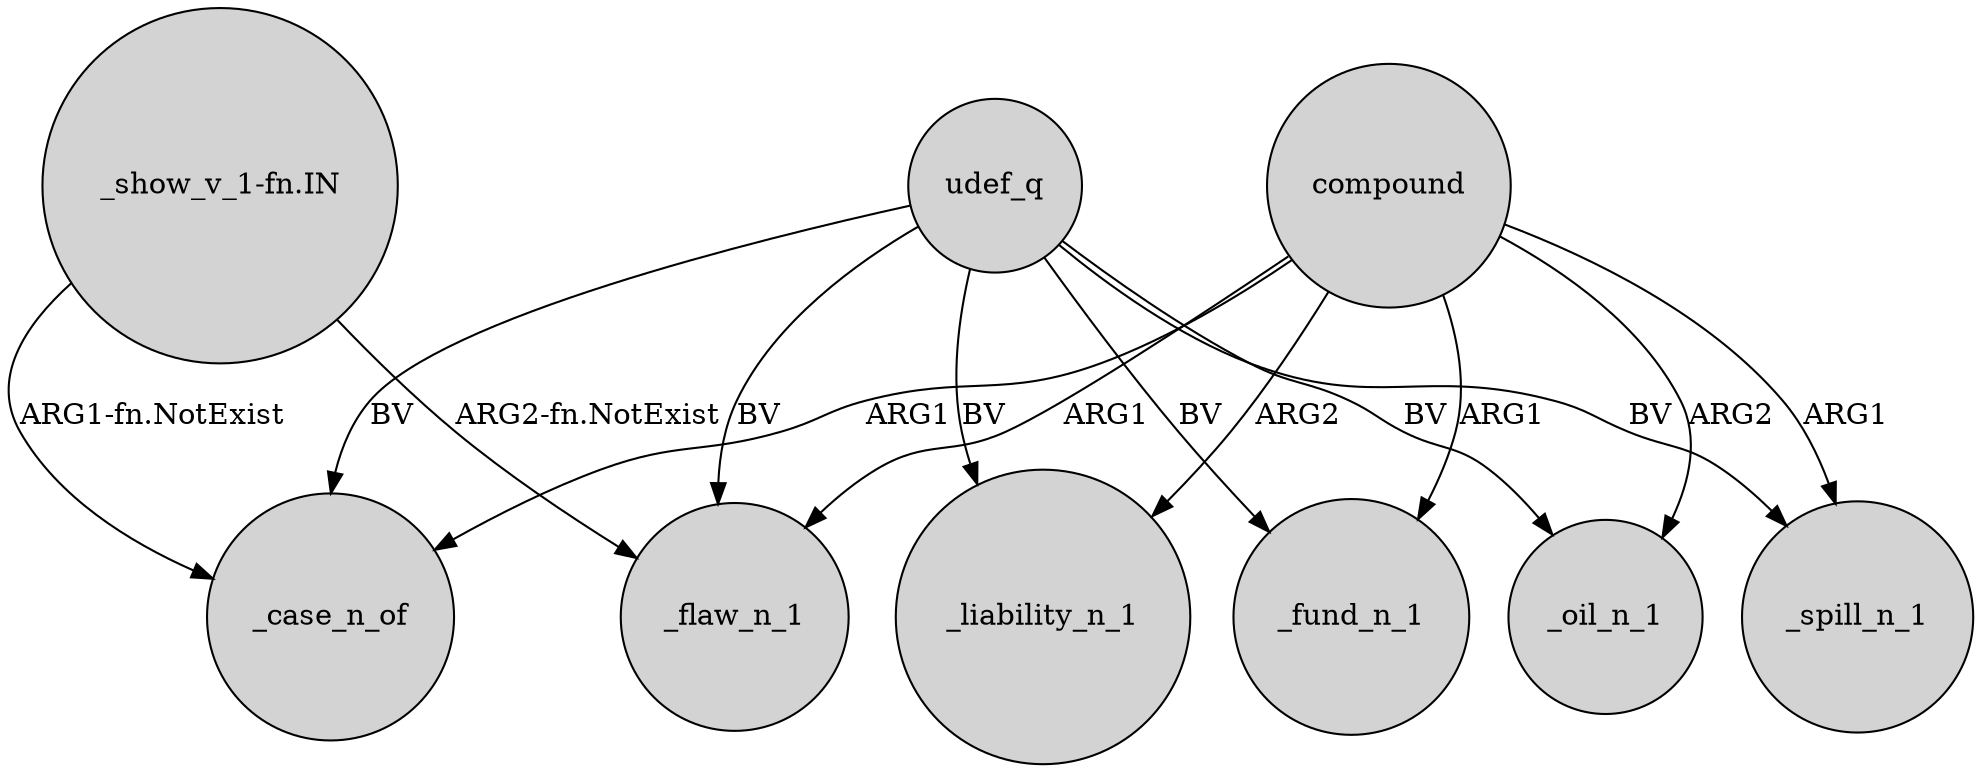 digraph {
	node [shape=circle style=filled]
	"_show_v_1-fn.IN" -> _flaw_n_1 [label="ARG2-fn.NotExist"]
	"_show_v_1-fn.IN" -> _case_n_of [label="ARG1-fn.NotExist"]
	udef_q -> _flaw_n_1 [label=BV]
	compound -> _liability_n_1 [label=ARG2]
	compound -> _case_n_of [label=ARG1]
	compound -> _fund_n_1 [label=ARG1]
	udef_q -> _liability_n_1 [label=BV]
	udef_q -> _case_n_of [label=BV]
	compound -> _spill_n_1 [label=ARG1]
	udef_q -> _spill_n_1 [label=BV]
	udef_q -> _fund_n_1 [label=BV]
	compound -> _flaw_n_1 [label=ARG1]
	udef_q -> _oil_n_1 [label=BV]
	compound -> _oil_n_1 [label=ARG2]
}

